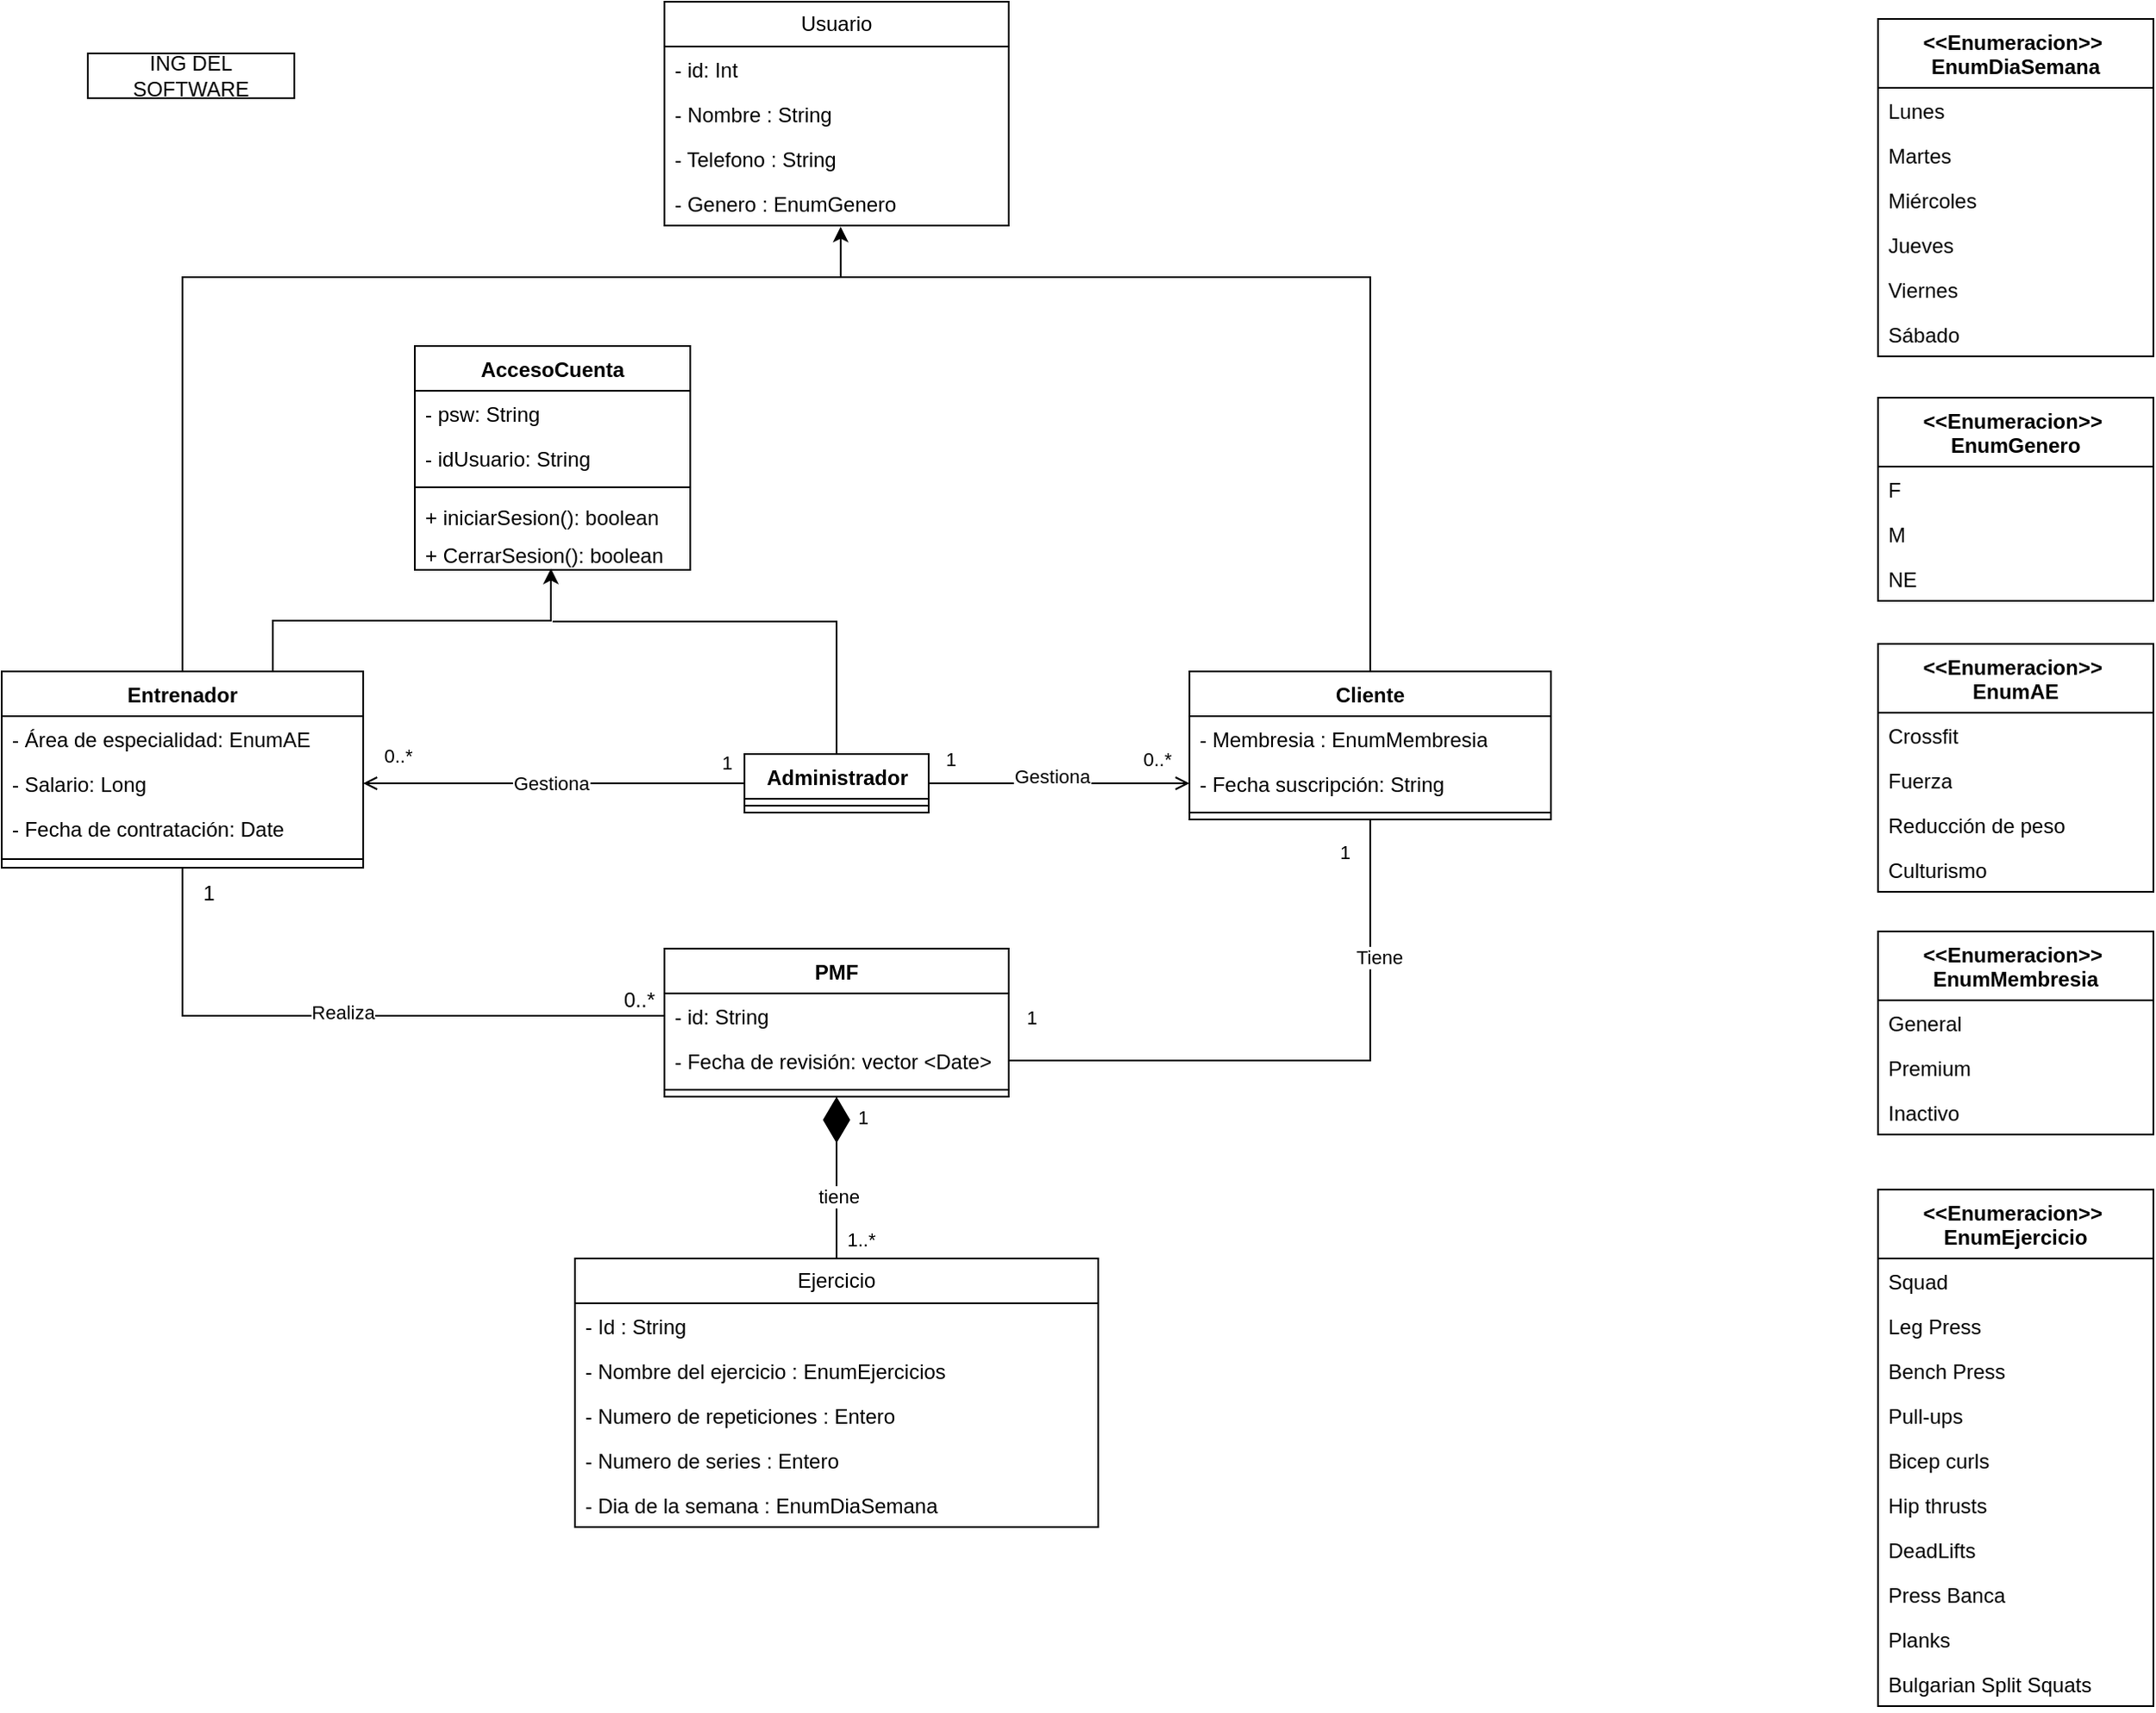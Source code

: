 <mxfile version="24.7.17">
  <diagram name="Página-1" id="NoEmDym8T3x_JT7Sxo6F">
    <mxGraphModel grid="1" page="1" gridSize="10" guides="1" tooltips="1" connect="1" arrows="1" fold="1" pageScale="1" pageWidth="827" pageHeight="1169" math="0" shadow="0">
      <root>
        <mxCell id="0" />
        <mxCell id="1" parent="0" />
        <mxCell id="7DgDgAJp-ZZ8L2QRUjgb-1" value="Usuario" style="swimlane;fontStyle=0;childLayout=stackLayout;horizontal=1;startSize=26;fillColor=none;horizontalStack=0;resizeParent=1;resizeParentMax=0;resizeLast=0;collapsible=1;marginBottom=0;whiteSpace=wrap;html=1;" vertex="1" parent="1">
          <mxGeometry x="-375" y="33" width="200" height="130" as="geometry" />
        </mxCell>
        <mxCell id="7DgDgAJp-ZZ8L2QRUjgb-38" value="- id: Int" style="text;strokeColor=none;fillColor=none;align=left;verticalAlign=top;spacingLeft=4;spacingRight=4;overflow=hidden;rotatable=0;points=[[0,0.5],[1,0.5]];portConstraint=eastwest;whiteSpace=wrap;html=1;" vertex="1" parent="7DgDgAJp-ZZ8L2QRUjgb-1">
          <mxGeometry y="26" width="200" height="26" as="geometry" />
        </mxCell>
        <mxCell id="7DgDgAJp-ZZ8L2QRUjgb-2" value="- Nombre : String" style="text;strokeColor=none;fillColor=none;align=left;verticalAlign=top;spacingLeft=4;spacingRight=4;overflow=hidden;rotatable=0;points=[[0,0.5],[1,0.5]];portConstraint=eastwest;whiteSpace=wrap;html=1;" vertex="1" parent="7DgDgAJp-ZZ8L2QRUjgb-1">
          <mxGeometry y="52" width="200" height="26" as="geometry" />
        </mxCell>
        <mxCell id="7DgDgAJp-ZZ8L2QRUjgb-37" value="- Telefono : String" style="text;strokeColor=none;fillColor=none;align=left;verticalAlign=top;spacingLeft=4;spacingRight=4;overflow=hidden;rotatable=0;points=[[0,0.5],[1,0.5]];portConstraint=eastwest;whiteSpace=wrap;html=1;" vertex="1" parent="7DgDgAJp-ZZ8L2QRUjgb-1">
          <mxGeometry y="78" width="200" height="26" as="geometry" />
        </mxCell>
        <mxCell id="9O9s9S7k72ydT3ChRUkx-1" value="- Genero : EnumGenero" style="text;strokeColor=none;fillColor=none;align=left;verticalAlign=top;spacingLeft=4;spacingRight=4;overflow=hidden;rotatable=0;points=[[0,0.5],[1,0.5]];portConstraint=eastwest;whiteSpace=wrap;html=1;" vertex="1" parent="7DgDgAJp-ZZ8L2QRUjgb-1">
          <mxGeometry y="104" width="200" height="26" as="geometry" />
        </mxCell>
        <mxCell id="7DgDgAJp-ZZ8L2QRUjgb-64" style="edgeStyle=orthogonalEdgeStyle;rounded=0;orthogonalLoop=1;jettySize=auto;html=1;startArrow=none;startFill=0;endArrow=open;endFill=0;entryX=1;entryY=0.5;entryDx=0;entryDy=0;exitX=0;exitY=0.5;exitDx=0;exitDy=0;" edge="1" parent="1" source="yD1GrySNkV5dJKzf1DpW-14" target="aeTVmqD48wDvW3vEy07L-8">
          <mxGeometry relative="1" as="geometry">
            <mxPoint x="-438.05" y="564.836" as="sourcePoint" />
            <mxPoint x="-548.32" y="565.042" as="targetPoint" />
            <Array as="points">
              <mxPoint x="-430" y="487" />
              <mxPoint x="-430" y="487" />
            </Array>
          </mxGeometry>
        </mxCell>
        <mxCell id="7DgDgAJp-ZZ8L2QRUjgb-65" value="Gestiona" style="edgeLabel;html=1;align=center;verticalAlign=middle;resizable=0;points=[];" connectable="0" vertex="1" parent="7DgDgAJp-ZZ8L2QRUjgb-64">
          <mxGeometry x="0.099" y="-1" relative="1" as="geometry">
            <mxPoint x="9" y="1" as="offset" />
          </mxGeometry>
        </mxCell>
        <mxCell id="7DgDgAJp-ZZ8L2QRUjgb-68" value="0..*" style="edgeLabel;html=1;align=center;verticalAlign=middle;resizable=0;points=[];" connectable="0" vertex="1" parent="7DgDgAJp-ZZ8L2QRUjgb-64">
          <mxGeometry x="0.737" y="-1" relative="1" as="geometry">
            <mxPoint x="-9" y="-15" as="offset" />
          </mxGeometry>
        </mxCell>
        <mxCell id="7DgDgAJp-ZZ8L2QRUjgb-69" value="1" style="edgeLabel;html=1;align=center;verticalAlign=middle;resizable=0;points=[];" connectable="0" vertex="1" parent="7DgDgAJp-ZZ8L2QRUjgb-64">
          <mxGeometry x="-0.827" y="-1" relative="1" as="geometry">
            <mxPoint x="8" y="-11" as="offset" />
          </mxGeometry>
        </mxCell>
        <mxCell id="7DgDgAJp-ZZ8L2QRUjgb-109" style="edgeStyle=orthogonalEdgeStyle;rounded=0;orthogonalLoop=1;jettySize=auto;html=1;endArrow=none;endFill=0;exitX=0.5;exitY=0;exitDx=0;exitDy=0;" edge="1" parent="1" source="PGe-2l_ORnYyUQcEOk1B-2">
          <mxGeometry relative="1" as="geometry">
            <mxPoint x="-290" y="193" as="targetPoint" />
            <mxPoint x="150" y="259" as="sourcePoint" />
            <Array as="points">
              <mxPoint x="35" y="193" />
            </Array>
          </mxGeometry>
        </mxCell>
        <mxCell id="7DgDgAJp-ZZ8L2QRUjgb-39" value="&amp;lt;&amp;lt;Enumeracion&amp;gt;&amp;gt;&amp;nbsp;&lt;div&gt;EnumGenero&lt;/div&gt;" style="swimlane;fontStyle=1;align=center;verticalAlign=top;childLayout=stackLayout;horizontal=1;startSize=40;horizontalStack=0;resizeParent=1;resizeParentMax=0;resizeLast=0;collapsible=1;marginBottom=0;whiteSpace=wrap;html=1;" vertex="1" parent="1">
          <mxGeometry x="330" y="263" width="160" height="118" as="geometry" />
        </mxCell>
        <mxCell id="7DgDgAJp-ZZ8L2QRUjgb-40" value="F" style="text;strokeColor=none;fillColor=none;align=left;verticalAlign=top;spacingLeft=4;spacingRight=4;overflow=hidden;rotatable=0;points=[[0,0.5],[1,0.5]];portConstraint=eastwest;whiteSpace=wrap;html=1;" vertex="1" parent="7DgDgAJp-ZZ8L2QRUjgb-39">
          <mxGeometry y="40" width="160" height="26" as="geometry" />
        </mxCell>
        <mxCell id="7DgDgAJp-ZZ8L2QRUjgb-42" value="M" style="text;strokeColor=none;fillColor=none;align=left;verticalAlign=top;spacingLeft=4;spacingRight=4;overflow=hidden;rotatable=0;points=[[0,0.5],[1,0.5]];portConstraint=eastwest;whiteSpace=wrap;html=1;" vertex="1" parent="7DgDgAJp-ZZ8L2QRUjgb-39">
          <mxGeometry y="66" width="160" height="26" as="geometry" />
        </mxCell>
        <mxCell id="7DgDgAJp-ZZ8L2QRUjgb-43" value="NE" style="text;strokeColor=none;fillColor=none;align=left;verticalAlign=top;spacingLeft=4;spacingRight=4;overflow=hidden;rotatable=0;points=[[0,0.5],[1,0.5]];portConstraint=eastwest;whiteSpace=wrap;html=1;" vertex="1" parent="7DgDgAJp-ZZ8L2QRUjgb-39">
          <mxGeometry y="92" width="160" height="26" as="geometry" />
        </mxCell>
        <mxCell id="7DgDgAJp-ZZ8L2QRUjgb-44" value="&amp;lt;&amp;lt;Enumeracion&amp;gt;&amp;gt;&amp;nbsp;&lt;div&gt;EnumAE&lt;/div&gt;" style="swimlane;fontStyle=1;align=center;verticalAlign=top;childLayout=stackLayout;horizontal=1;startSize=40;horizontalStack=0;resizeParent=1;resizeParentMax=0;resizeLast=0;collapsible=1;marginBottom=0;whiteSpace=wrap;html=1;" vertex="1" parent="1">
          <mxGeometry x="330" y="406" width="160" height="144" as="geometry" />
        </mxCell>
        <mxCell id="7DgDgAJp-ZZ8L2QRUjgb-45" value="Crossfit" style="text;strokeColor=none;fillColor=none;align=left;verticalAlign=top;spacingLeft=4;spacingRight=4;overflow=hidden;rotatable=0;points=[[0,0.5],[1,0.5]];portConstraint=eastwest;whiteSpace=wrap;html=1;" vertex="1" parent="7DgDgAJp-ZZ8L2QRUjgb-44">
          <mxGeometry y="40" width="160" height="26" as="geometry" />
        </mxCell>
        <mxCell id="7DgDgAJp-ZZ8L2QRUjgb-46" value="Fuerza" style="text;strokeColor=none;fillColor=none;align=left;verticalAlign=top;spacingLeft=4;spacingRight=4;overflow=hidden;rotatable=0;points=[[0,0.5],[1,0.5]];portConstraint=eastwest;whiteSpace=wrap;html=1;" vertex="1" parent="7DgDgAJp-ZZ8L2QRUjgb-44">
          <mxGeometry y="66" width="160" height="26" as="geometry" />
        </mxCell>
        <mxCell id="7DgDgAJp-ZZ8L2QRUjgb-47" value="Reducción de peso" style="text;strokeColor=none;fillColor=none;align=left;verticalAlign=top;spacingLeft=4;spacingRight=4;overflow=hidden;rotatable=0;points=[[0,0.5],[1,0.5]];portConstraint=eastwest;whiteSpace=wrap;html=1;" vertex="1" parent="7DgDgAJp-ZZ8L2QRUjgb-44">
          <mxGeometry y="92" width="160" height="26" as="geometry" />
        </mxCell>
        <mxCell id="7DgDgAJp-ZZ8L2QRUjgb-48" value="Culturismo" style="text;strokeColor=none;fillColor=none;align=left;verticalAlign=top;spacingLeft=4;spacingRight=4;overflow=hidden;rotatable=0;points=[[0,0.5],[1,0.5]];portConstraint=eastwest;whiteSpace=wrap;html=1;" vertex="1" parent="7DgDgAJp-ZZ8L2QRUjgb-44">
          <mxGeometry y="118" width="160" height="26" as="geometry" />
        </mxCell>
        <mxCell id="7DgDgAJp-ZZ8L2QRUjgb-75" style="edgeStyle=orthogonalEdgeStyle;rounded=0;orthogonalLoop=1;jettySize=auto;html=1;entryX=0;entryY=0.5;entryDx=0;entryDy=0;endArrow=open;endFill=0;exitX=1;exitY=0.5;exitDx=0;exitDy=0;" edge="1" parent="1" source="yD1GrySNkV5dJKzf1DpW-14">
          <mxGeometry relative="1" as="geometry">
            <mxPoint x="-84.2" y="573.338" as="sourcePoint" />
            <mxPoint x="-70" y="487" as="targetPoint" />
            <Array as="points">
              <mxPoint x="-140" y="487" />
              <mxPoint x="-140" y="487" />
            </Array>
          </mxGeometry>
        </mxCell>
        <mxCell id="7DgDgAJp-ZZ8L2QRUjgb-76" value="Gestiona" style="edgeLabel;html=1;align=center;verticalAlign=middle;resizable=0;points=[];" connectable="0" vertex="1" parent="7DgDgAJp-ZZ8L2QRUjgb-75">
          <mxGeometry x="0.009" y="1" relative="1" as="geometry">
            <mxPoint x="-5" y="-3" as="offset" />
          </mxGeometry>
        </mxCell>
        <mxCell id="7DgDgAJp-ZZ8L2QRUjgb-77" value="1" style="edgeLabel;html=1;align=center;verticalAlign=middle;resizable=0;points=[];" connectable="0" vertex="1" parent="7DgDgAJp-ZZ8L2QRUjgb-75">
          <mxGeometry x="-0.857" y="1" relative="1" as="geometry">
            <mxPoint x="1" y="-13" as="offset" />
          </mxGeometry>
        </mxCell>
        <mxCell id="7DgDgAJp-ZZ8L2QRUjgb-78" value="0..*" style="edgeLabel;html=1;align=center;verticalAlign=middle;resizable=0;points=[];" connectable="0" vertex="1" parent="7DgDgAJp-ZZ8L2QRUjgb-75">
          <mxGeometry x="0.73" relative="1" as="geometry">
            <mxPoint x="1" y="-14" as="offset" />
          </mxGeometry>
        </mxCell>
        <mxCell id="4cskRmlaPrXoLwZwChlX-1" value="&lt;span id=&quot;docs-internal-guid-e8e51dc0-7fff-010a-bec2-989144355dfe&quot;&gt;&lt;span style=&quot;background-color: transparent; font-variant-numeric: normal; font-variant-east-asian: normal; font-variant-alternates: normal; font-variant-position: normal; vertical-align: baseline; white-space-collapse: preserve;&quot;&gt;&lt;font style=&quot;font-size: 12px;&quot; face=&quot;Helvetica&quot;&gt;Ejercicio&lt;/font&gt;&lt;/span&gt;&lt;/span&gt;" style="swimlane;fontStyle=0;childLayout=stackLayout;horizontal=1;startSize=26;fillColor=none;horizontalStack=0;resizeParent=1;resizeParentMax=0;resizeLast=0;collapsible=1;marginBottom=0;whiteSpace=wrap;html=1;" vertex="1" parent="1">
          <mxGeometry x="-427" y="763" width="304" height="156" as="geometry" />
        </mxCell>
        <mxCell id="xcdbg_x7ucZcBdXLwrzQ-1" value="- Id : String" style="text;strokeColor=none;fillColor=none;align=left;verticalAlign=top;spacingLeft=4;spacingRight=4;overflow=hidden;rotatable=0;points=[[0,0.5],[1,0.5]];portConstraint=eastwest;whiteSpace=wrap;html=1;" vertex="1" parent="4cskRmlaPrXoLwZwChlX-1">
          <mxGeometry y="26" width="304" height="26" as="geometry" />
        </mxCell>
        <mxCell id="4cskRmlaPrXoLwZwChlX-2" value="- Nombre del ejercicio : EnumEjercicios" style="text;strokeColor=none;fillColor=none;align=left;verticalAlign=top;spacingLeft=4;spacingRight=4;overflow=hidden;rotatable=0;points=[[0,0.5],[1,0.5]];portConstraint=eastwest;whiteSpace=wrap;html=1;" vertex="1" parent="4cskRmlaPrXoLwZwChlX-1">
          <mxGeometry y="52" width="304" height="26" as="geometry" />
        </mxCell>
        <mxCell id="4cskRmlaPrXoLwZwChlX-4" value="- Numero de repeticiones : Entero" style="text;strokeColor=none;fillColor=none;align=left;verticalAlign=top;spacingLeft=4;spacingRight=4;overflow=hidden;rotatable=0;points=[[0,0.5],[1,0.5]];portConstraint=eastwest;whiteSpace=wrap;html=1;" vertex="1" parent="4cskRmlaPrXoLwZwChlX-1">
          <mxGeometry y="78" width="304" height="26" as="geometry" />
        </mxCell>
        <mxCell id="4cskRmlaPrXoLwZwChlX-5" value="- Numero de series : Entero" style="text;strokeColor=none;fillColor=none;align=left;verticalAlign=top;spacingLeft=4;spacingRight=4;overflow=hidden;rotatable=0;points=[[0,0.5],[1,0.5]];portConstraint=eastwest;whiteSpace=wrap;html=1;" vertex="1" parent="4cskRmlaPrXoLwZwChlX-1">
          <mxGeometry y="104" width="304" height="26" as="geometry" />
        </mxCell>
        <mxCell id="xcdbg_x7ucZcBdXLwrzQ-2" value="- Dia de la semana : EnumDiaSemana" style="text;strokeColor=none;fillColor=none;align=left;verticalAlign=top;spacingLeft=4;spacingRight=4;overflow=hidden;rotatable=0;points=[[0,0.5],[1,0.5]];portConstraint=eastwest;whiteSpace=wrap;html=1;" vertex="1" parent="4cskRmlaPrXoLwZwChlX-1">
          <mxGeometry y="130" width="304" height="26" as="geometry" />
        </mxCell>
        <mxCell id="4cskRmlaPrXoLwZwChlX-13" value="" style="endArrow=diamondThin;endFill=1;endSize=24;html=1;rounded=0;entryX=0.5;entryY=1;entryDx=0;entryDy=0;exitX=0.5;exitY=0;exitDx=0;exitDy=0;" edge="1" parent="1" source="4cskRmlaPrXoLwZwChlX-1" target="l2FIG3eYDslee5MTGRL1-30">
          <mxGeometry width="160" relative="1" as="geometry">
            <mxPoint x="-430" y="878" as="sourcePoint" />
            <mxPoint x="-285" y="837" as="targetPoint" />
          </mxGeometry>
        </mxCell>
        <mxCell id="4cskRmlaPrXoLwZwChlX-14" value="tiene" style="edgeLabel;html=1;align=center;verticalAlign=middle;resizable=0;points=[];" connectable="0" vertex="1" parent="4cskRmlaPrXoLwZwChlX-13">
          <mxGeometry x="-0.239" y="-1" relative="1" as="geometry">
            <mxPoint as="offset" />
          </mxGeometry>
        </mxCell>
        <mxCell id="4cskRmlaPrXoLwZwChlX-15" value="1..*" style="edgeLabel;html=1;align=center;verticalAlign=middle;resizable=0;points=[];" connectable="0" vertex="1" parent="4cskRmlaPrXoLwZwChlX-13">
          <mxGeometry x="-0.724" relative="1" as="geometry">
            <mxPoint x="14" y="2" as="offset" />
          </mxGeometry>
        </mxCell>
        <mxCell id="4cskRmlaPrXoLwZwChlX-16" value="1" style="edgeLabel;html=1;align=center;verticalAlign=middle;resizable=0;points=[];" connectable="0" vertex="1" parent="4cskRmlaPrXoLwZwChlX-13">
          <mxGeometry x="0.212" relative="1" as="geometry">
            <mxPoint x="15" y="-25" as="offset" />
          </mxGeometry>
        </mxCell>
        <mxCell id="xcdbg_x7ucZcBdXLwrzQ-3" value="&amp;lt;&amp;lt;Enumeracion&amp;gt;&amp;gt;&amp;nbsp;&lt;div&gt;EnumDiaSemana&lt;/div&gt;" style="swimlane;fontStyle=1;align=center;verticalAlign=top;childLayout=stackLayout;horizontal=1;startSize=40;horizontalStack=0;resizeParent=1;resizeParentMax=0;resizeLast=0;collapsible=1;marginBottom=0;whiteSpace=wrap;html=1;" vertex="1" parent="1">
          <mxGeometry x="330" y="43" width="160" height="196" as="geometry" />
        </mxCell>
        <mxCell id="xcdbg_x7ucZcBdXLwrzQ-4" value="Lunes" style="text;strokeColor=none;fillColor=none;align=left;verticalAlign=top;spacingLeft=4;spacingRight=4;overflow=hidden;rotatable=0;points=[[0,0.5],[1,0.5]];portConstraint=eastwest;whiteSpace=wrap;html=1;" vertex="1" parent="xcdbg_x7ucZcBdXLwrzQ-3">
          <mxGeometry y="40" width="160" height="26" as="geometry" />
        </mxCell>
        <mxCell id="xcdbg_x7ucZcBdXLwrzQ-5" value="Martes" style="text;strokeColor=none;fillColor=none;align=left;verticalAlign=top;spacingLeft=4;spacingRight=4;overflow=hidden;rotatable=0;points=[[0,0.5],[1,0.5]];portConstraint=eastwest;whiteSpace=wrap;html=1;" vertex="1" parent="xcdbg_x7ucZcBdXLwrzQ-3">
          <mxGeometry y="66" width="160" height="26" as="geometry" />
        </mxCell>
        <mxCell id="xcdbg_x7ucZcBdXLwrzQ-6" value="Miércoles" style="text;strokeColor=none;fillColor=none;align=left;verticalAlign=top;spacingLeft=4;spacingRight=4;overflow=hidden;rotatable=0;points=[[0,0.5],[1,0.5]];portConstraint=eastwest;whiteSpace=wrap;html=1;" vertex="1" parent="xcdbg_x7ucZcBdXLwrzQ-3">
          <mxGeometry y="92" width="160" height="26" as="geometry" />
        </mxCell>
        <mxCell id="xcdbg_x7ucZcBdXLwrzQ-7" value="Jueves" style="text;strokeColor=none;fillColor=none;align=left;verticalAlign=top;spacingLeft=4;spacingRight=4;overflow=hidden;rotatable=0;points=[[0,0.5],[1,0.5]];portConstraint=eastwest;whiteSpace=wrap;html=1;" vertex="1" parent="xcdbg_x7ucZcBdXLwrzQ-3">
          <mxGeometry y="118" width="160" height="26" as="geometry" />
        </mxCell>
        <mxCell id="xcdbg_x7ucZcBdXLwrzQ-8" value="Viernes" style="text;strokeColor=none;fillColor=none;align=left;verticalAlign=top;spacingLeft=4;spacingRight=4;overflow=hidden;rotatable=0;points=[[0,0.5],[1,0.5]];portConstraint=eastwest;whiteSpace=wrap;html=1;" vertex="1" parent="xcdbg_x7ucZcBdXLwrzQ-3">
          <mxGeometry y="144" width="160" height="26" as="geometry" />
        </mxCell>
        <mxCell id="xcdbg_x7ucZcBdXLwrzQ-9" value="Sábado" style="text;strokeColor=none;fillColor=none;align=left;verticalAlign=top;spacingLeft=4;spacingRight=4;overflow=hidden;rotatable=0;points=[[0,0.5],[1,0.5]];portConstraint=eastwest;whiteSpace=wrap;html=1;" vertex="1" parent="xcdbg_x7ucZcBdXLwrzQ-3">
          <mxGeometry y="170" width="160" height="26" as="geometry" />
        </mxCell>
        <mxCell id="xAGFhRrVGLKMyepYp5uR-1" style="edgeStyle=orthogonalEdgeStyle;rounded=0;orthogonalLoop=1;jettySize=auto;html=1;endArrow=none;endFill=0;entryX=0.5;entryY=1;entryDx=0;entryDy=0;exitX=1;exitY=0.5;exitDx=0;exitDy=0;" edge="1" parent="1" source="l2FIG3eYDslee5MTGRL1-31" target="PGe-2l_ORnYyUQcEOk1B-2">
          <mxGeometry relative="1" as="geometry">
            <mxPoint x="147.52" y="549.86" as="targetPoint" />
            <Array as="points">
              <mxPoint x="35" y="648" />
            </Array>
            <mxPoint x="-174.2" y="687.798" as="sourcePoint" />
          </mxGeometry>
        </mxCell>
        <mxCell id="xAGFhRrVGLKMyepYp5uR-2" value="Tiene" style="edgeLabel;html=1;align=center;verticalAlign=middle;resizable=0;points=[];" connectable="0" vertex="1" parent="xAGFhRrVGLKMyepYp5uR-1">
          <mxGeometry x="0.377" y="-2" relative="1" as="geometry">
            <mxPoint x="3" y="-29" as="offset" />
          </mxGeometry>
        </mxCell>
        <mxCell id="xAGFhRrVGLKMyepYp5uR-3" value="1" style="edgeLabel;html=1;align=center;verticalAlign=middle;resizable=0;points=[];" connectable="0" vertex="1" parent="xAGFhRrVGLKMyepYp5uR-1">
          <mxGeometry x="0.935" y="-1" relative="1" as="geometry">
            <mxPoint x="-16" y="7" as="offset" />
          </mxGeometry>
        </mxCell>
        <mxCell id="xAGFhRrVGLKMyepYp5uR-4" value="1" style="edgeLabel;html=1;align=center;verticalAlign=middle;resizable=0;points=[];" connectable="0" vertex="1" parent="xAGFhRrVGLKMyepYp5uR-1">
          <mxGeometry x="-0.931" y="-1" relative="1" as="geometry">
            <mxPoint x="1" y="-26" as="offset" />
          </mxGeometry>
        </mxCell>
        <mxCell id="xAGFhRrVGLKMyepYp5uR-5" value="&amp;lt;&amp;lt;Enumeracion&amp;gt;&amp;gt;&amp;nbsp;&lt;div&gt;EnumMembresia&lt;/div&gt;" style="swimlane;fontStyle=1;align=center;verticalAlign=top;childLayout=stackLayout;horizontal=1;startSize=40;horizontalStack=0;resizeParent=1;resizeParentMax=0;resizeLast=0;collapsible=1;marginBottom=0;whiteSpace=wrap;html=1;" vertex="1" parent="1">
          <mxGeometry x="330" y="573" width="160" height="118" as="geometry" />
        </mxCell>
        <mxCell id="xAGFhRrVGLKMyepYp5uR-6" value="General" style="text;strokeColor=none;fillColor=none;align=left;verticalAlign=top;spacingLeft=4;spacingRight=4;overflow=hidden;rotatable=0;points=[[0,0.5],[1,0.5]];portConstraint=eastwest;whiteSpace=wrap;html=1;" vertex="1" parent="xAGFhRrVGLKMyepYp5uR-5">
          <mxGeometry y="40" width="160" height="26" as="geometry" />
        </mxCell>
        <mxCell id="xAGFhRrVGLKMyepYp5uR-7" value="Premium" style="text;strokeColor=none;fillColor=none;align=left;verticalAlign=top;spacingLeft=4;spacingRight=4;overflow=hidden;rotatable=0;points=[[0,0.5],[1,0.5]];portConstraint=eastwest;whiteSpace=wrap;html=1;" vertex="1" parent="xAGFhRrVGLKMyepYp5uR-5">
          <mxGeometry y="66" width="160" height="26" as="geometry" />
        </mxCell>
        <mxCell id="PGe-2l_ORnYyUQcEOk1B-1" value="Inactivo" style="text;strokeColor=none;fillColor=none;align=left;verticalAlign=top;spacingLeft=4;spacingRight=4;overflow=hidden;rotatable=0;points=[[0,0.5],[1,0.5]];portConstraint=eastwest;whiteSpace=wrap;html=1;" vertex="1" parent="xAGFhRrVGLKMyepYp5uR-5">
          <mxGeometry y="92" width="160" height="26" as="geometry" />
        </mxCell>
        <mxCell id="Orh5wPGZt2oU2zoWEbcS-4" style="edgeStyle=orthogonalEdgeStyle;rounded=0;orthogonalLoop=1;jettySize=auto;html=1;endArrow=none;endFill=0;" edge="1" parent="1" source="yD1GrySNkV5dJKzf1DpW-14">
          <mxGeometry relative="1" as="geometry">
            <mxPoint x="-440" y="393" as="targetPoint" />
            <Array as="points">
              <mxPoint x="-275" y="393" />
            </Array>
          </mxGeometry>
        </mxCell>
        <mxCell id="yD1GrySNkV5dJKzf1DpW-14" value="Administrador" style="swimlane;fontStyle=1;align=center;verticalAlign=top;childLayout=stackLayout;horizontal=1;startSize=26;horizontalStack=0;resizeParent=1;resizeParentMax=0;resizeLast=0;collapsible=1;marginBottom=0;whiteSpace=wrap;html=1;" vertex="1" parent="1">
          <mxGeometry x="-328.5" y="470" width="107" height="34" as="geometry" />
        </mxCell>
        <mxCell id="yD1GrySNkV5dJKzf1DpW-16" value="" style="line;strokeWidth=1;fillColor=none;align=left;verticalAlign=middle;spacingTop=-1;spacingLeft=3;spacingRight=3;rotatable=0;labelPosition=right;points=[];portConstraint=eastwest;strokeColor=inherit;" vertex="1" parent="yD1GrySNkV5dJKzf1DpW-14">
          <mxGeometry y="26" width="107" height="8" as="geometry" />
        </mxCell>
        <mxCell id="PGe-2l_ORnYyUQcEOk1B-2" value="Cliente" style="swimlane;fontStyle=1;align=center;verticalAlign=top;childLayout=stackLayout;horizontal=1;startSize=26;horizontalStack=0;resizeParent=1;resizeParentMax=0;resizeLast=0;collapsible=1;marginBottom=0;whiteSpace=wrap;html=1;" vertex="1" parent="1">
          <mxGeometry x="-70" y="422" width="210" height="86" as="geometry" />
        </mxCell>
        <mxCell id="PGe-2l_ORnYyUQcEOk1B-8" value="- Membresia : EnumMembresia" style="text;strokeColor=none;fillColor=none;align=left;verticalAlign=top;spacingLeft=4;spacingRight=4;overflow=hidden;rotatable=0;points=[[0,0.5],[1,0.5]];portConstraint=eastwest;whiteSpace=wrap;html=1;" vertex="1" parent="PGe-2l_ORnYyUQcEOk1B-2">
          <mxGeometry y="26" width="210" height="26" as="geometry" />
        </mxCell>
        <mxCell id="_cmF386riDA9ReXQvAPc-2" value="- Fecha suscripción: String" style="text;strokeColor=none;fillColor=none;align=left;verticalAlign=top;spacingLeft=4;spacingRight=4;overflow=hidden;rotatable=0;points=[[0,0.5],[1,0.5]];portConstraint=eastwest;whiteSpace=wrap;html=1;" vertex="1" parent="PGe-2l_ORnYyUQcEOk1B-2">
          <mxGeometry y="52" width="210" height="26" as="geometry" />
        </mxCell>
        <mxCell id="PGe-2l_ORnYyUQcEOk1B-4" value="" style="line;strokeWidth=1;fillColor=none;align=left;verticalAlign=middle;spacingTop=-1;spacingLeft=3;spacingRight=3;rotatable=0;labelPosition=right;points=[];portConstraint=eastwest;strokeColor=inherit;" vertex="1" parent="PGe-2l_ORnYyUQcEOk1B-2">
          <mxGeometry y="78" width="210" height="8" as="geometry" />
        </mxCell>
        <mxCell id="aeTVmqD48wDvW3vEy07L-2" value="Entrenador" style="swimlane;fontStyle=1;align=center;verticalAlign=top;childLayout=stackLayout;horizontal=1;startSize=26;horizontalStack=0;resizeParent=1;resizeParentMax=0;resizeLast=0;collapsible=1;marginBottom=0;whiteSpace=wrap;html=1;" vertex="1" parent="1">
          <mxGeometry x="-760" y="422" width="210" height="114" as="geometry" />
        </mxCell>
        <mxCell id="aeTVmqD48wDvW3vEy07L-3" value="- Área de especialidad: EnumAE" style="text;strokeColor=none;fillColor=none;align=left;verticalAlign=top;spacingLeft=4;spacingRight=4;overflow=hidden;rotatable=0;points=[[0,0.5],[1,0.5]];portConstraint=eastwest;whiteSpace=wrap;html=1;" vertex="1" parent="aeTVmqD48wDvW3vEy07L-2">
          <mxGeometry y="26" width="210" height="26" as="geometry" />
        </mxCell>
        <mxCell id="aeTVmqD48wDvW3vEy07L-8" value="- Salario: Long" style="text;strokeColor=none;fillColor=none;align=left;verticalAlign=top;spacingLeft=4;spacingRight=4;overflow=hidden;rotatable=0;points=[[0,0.5],[1,0.5]];portConstraint=eastwest;whiteSpace=wrap;html=1;" vertex="1" parent="aeTVmqD48wDvW3vEy07L-2">
          <mxGeometry y="52" width="210" height="26" as="geometry" />
        </mxCell>
        <mxCell id="aeTVmqD48wDvW3vEy07L-7" value="- Fecha de contratación: Date" style="text;strokeColor=none;fillColor=none;align=left;verticalAlign=top;spacingLeft=4;spacingRight=4;overflow=hidden;rotatable=0;points=[[0,0.5],[1,0.5]];portConstraint=eastwest;whiteSpace=wrap;html=1;" vertex="1" parent="aeTVmqD48wDvW3vEy07L-2">
          <mxGeometry y="78" width="210" height="26" as="geometry" />
        </mxCell>
        <mxCell id="aeTVmqD48wDvW3vEy07L-4" value="" style="line;strokeWidth=1;fillColor=none;align=left;verticalAlign=middle;spacingTop=-1;spacingLeft=3;spacingRight=3;rotatable=0;labelPosition=right;points=[];portConstraint=eastwest;strokeColor=inherit;" vertex="1" parent="aeTVmqD48wDvW3vEy07L-2">
          <mxGeometry y="104" width="210" height="10" as="geometry" />
        </mxCell>
        <mxCell id="l2FIG3eYDslee5MTGRL1-7" value="AccesoCuenta" style="swimlane;fontStyle=1;align=center;verticalAlign=top;childLayout=stackLayout;horizontal=1;startSize=26;horizontalStack=0;resizeParent=1;resizeParentMax=0;resizeLast=0;collapsible=1;marginBottom=0;whiteSpace=wrap;html=1;" vertex="1" parent="1">
          <mxGeometry x="-520" y="233" width="160" height="130" as="geometry" />
        </mxCell>
        <mxCell id="l2FIG3eYDslee5MTGRL1-8" value="- psw: String" style="text;strokeColor=none;fillColor=none;align=left;verticalAlign=top;spacingLeft=4;spacingRight=4;overflow=hidden;rotatable=0;points=[[0,0.5],[1,0.5]];portConstraint=eastwest;whiteSpace=wrap;html=1;" vertex="1" parent="l2FIG3eYDslee5MTGRL1-7">
          <mxGeometry y="26" width="160" height="26" as="geometry" />
        </mxCell>
        <mxCell id="l2FIG3eYDslee5MTGRL1-11" value="- idUsuario: String" style="text;strokeColor=none;fillColor=none;align=left;verticalAlign=top;spacingLeft=4;spacingRight=4;overflow=hidden;rotatable=0;points=[[0,0.5],[1,0.5]];portConstraint=eastwest;whiteSpace=wrap;html=1;" vertex="1" parent="l2FIG3eYDslee5MTGRL1-7">
          <mxGeometry y="52" width="160" height="26" as="geometry" />
        </mxCell>
        <mxCell id="l2FIG3eYDslee5MTGRL1-9" value="" style="line;strokeWidth=1;fillColor=none;align=left;verticalAlign=middle;spacingTop=-1;spacingLeft=3;spacingRight=3;rotatable=0;labelPosition=right;points=[];portConstraint=eastwest;strokeColor=inherit;" vertex="1" parent="l2FIG3eYDslee5MTGRL1-7">
          <mxGeometry y="78" width="160" height="8" as="geometry" />
        </mxCell>
        <mxCell id="l2FIG3eYDslee5MTGRL1-10" value="+ iniciarSesion(): boolean&lt;div&gt;&lt;br&gt;&lt;/div&gt;" style="text;strokeColor=none;fillColor=none;align=left;verticalAlign=top;spacingLeft=4;spacingRight=4;overflow=hidden;rotatable=0;points=[[0,0.5],[1,0.5]];portConstraint=eastwest;whiteSpace=wrap;html=1;" vertex="1" parent="l2FIG3eYDslee5MTGRL1-7">
          <mxGeometry y="86" width="160" height="22" as="geometry" />
        </mxCell>
        <mxCell id="bCKjbydv4XLaWoWh5i5W-4" value="+ CerrarSesion(): boolean&lt;div&gt;&lt;br&gt;&lt;/div&gt;" style="text;strokeColor=none;fillColor=none;align=left;verticalAlign=top;spacingLeft=4;spacingRight=4;overflow=hidden;rotatable=0;points=[[0,0.5],[1,0.5]];portConstraint=eastwest;whiteSpace=wrap;html=1;" vertex="1" parent="l2FIG3eYDslee5MTGRL1-7">
          <mxGeometry y="108" width="160" height="22" as="geometry" />
        </mxCell>
        <mxCell id="l2FIG3eYDslee5MTGRL1-30" value="PMF" style="swimlane;fontStyle=1;align=center;verticalAlign=top;childLayout=stackLayout;horizontal=1;startSize=26;horizontalStack=0;resizeParent=1;resizeParentMax=0;resizeLast=0;collapsible=1;marginBottom=0;whiteSpace=wrap;html=1;" vertex="1" parent="1">
          <mxGeometry x="-375" y="583" width="200" height="86" as="geometry" />
        </mxCell>
        <mxCell id="bCKjbydv4XLaWoWh5i5W-9" value="- id: String" style="text;strokeColor=none;fillColor=none;align=left;verticalAlign=top;spacingLeft=4;spacingRight=4;overflow=hidden;rotatable=0;points=[[0,0.5],[1,0.5]];portConstraint=eastwest;whiteSpace=wrap;html=1;" vertex="1" parent="l2FIG3eYDslee5MTGRL1-30">
          <mxGeometry y="26" width="200" height="26" as="geometry" />
        </mxCell>
        <mxCell id="l2FIG3eYDslee5MTGRL1-31" value="- Fecha de revisión: vector &amp;lt;Date&amp;gt;" style="text;strokeColor=none;fillColor=none;align=left;verticalAlign=top;spacingLeft=4;spacingRight=4;overflow=hidden;rotatable=0;points=[[0,0.5],[1,0.5]];portConstraint=eastwest;whiteSpace=wrap;html=1;" vertex="1" parent="l2FIG3eYDslee5MTGRL1-30">
          <mxGeometry y="52" width="200" height="26" as="geometry" />
        </mxCell>
        <mxCell id="l2FIG3eYDslee5MTGRL1-32" value="" style="line;strokeWidth=1;fillColor=none;align=left;verticalAlign=middle;spacingTop=-1;spacingLeft=3;spacingRight=3;rotatable=0;labelPosition=right;points=[];portConstraint=eastwest;strokeColor=inherit;" vertex="1" parent="l2FIG3eYDslee5MTGRL1-30">
          <mxGeometry y="78" width="200" height="8" as="geometry" />
        </mxCell>
        <mxCell id="bCKjbydv4XLaWoWh5i5W-10" value="&amp;lt;&amp;lt;Enumeracion&amp;gt;&amp;gt;&amp;nbsp;&lt;div&gt;EnumEjercicio&lt;/div&gt;" style="swimlane;fontStyle=1;align=center;verticalAlign=top;childLayout=stackLayout;horizontal=1;startSize=40;horizontalStack=0;resizeParent=1;resizeParentMax=0;resizeLast=0;collapsible=1;marginBottom=0;whiteSpace=wrap;html=1;" vertex="1" parent="1">
          <mxGeometry x="330" y="723" width="160" height="300" as="geometry" />
        </mxCell>
        <mxCell id="bCKjbydv4XLaWoWh5i5W-11" value="Squad" style="text;strokeColor=none;fillColor=none;align=left;verticalAlign=top;spacingLeft=4;spacingRight=4;overflow=hidden;rotatable=0;points=[[0,0.5],[1,0.5]];portConstraint=eastwest;whiteSpace=wrap;html=1;" vertex="1" parent="bCKjbydv4XLaWoWh5i5W-10">
          <mxGeometry y="40" width="160" height="26" as="geometry" />
        </mxCell>
        <mxCell id="bCKjbydv4XLaWoWh5i5W-13" value="Leg Press" style="text;strokeColor=none;fillColor=none;align=left;verticalAlign=top;spacingLeft=4;spacingRight=4;overflow=hidden;rotatable=0;points=[[0,0.5],[1,0.5]];portConstraint=eastwest;whiteSpace=wrap;html=1;" vertex="1" parent="bCKjbydv4XLaWoWh5i5W-10">
          <mxGeometry y="66" width="160" height="26" as="geometry" />
        </mxCell>
        <mxCell id="bCKjbydv4XLaWoWh5i5W-15" value="Bench Press" style="text;strokeColor=none;fillColor=none;align=left;verticalAlign=top;spacingLeft=4;spacingRight=4;overflow=hidden;rotatable=0;points=[[0,0.5],[1,0.5]];portConstraint=eastwest;whiteSpace=wrap;html=1;" vertex="1" parent="bCKjbydv4XLaWoWh5i5W-10">
          <mxGeometry y="92" width="160" height="26" as="geometry" />
        </mxCell>
        <mxCell id="bCKjbydv4XLaWoWh5i5W-16" value="Pull-ups" style="text;strokeColor=none;fillColor=none;align=left;verticalAlign=top;spacingLeft=4;spacingRight=4;overflow=hidden;rotatable=0;points=[[0,0.5],[1,0.5]];portConstraint=eastwest;whiteSpace=wrap;html=1;" vertex="1" parent="bCKjbydv4XLaWoWh5i5W-10">
          <mxGeometry y="118" width="160" height="26" as="geometry" />
        </mxCell>
        <mxCell id="bCKjbydv4XLaWoWh5i5W-17" value="Bicep curls" style="text;strokeColor=none;fillColor=none;align=left;verticalAlign=top;spacingLeft=4;spacingRight=4;overflow=hidden;rotatable=0;points=[[0,0.5],[1,0.5]];portConstraint=eastwest;whiteSpace=wrap;html=1;" vertex="1" parent="bCKjbydv4XLaWoWh5i5W-10">
          <mxGeometry y="144" width="160" height="26" as="geometry" />
        </mxCell>
        <mxCell id="bCKjbydv4XLaWoWh5i5W-18" value="Hip thrusts" style="text;strokeColor=none;fillColor=none;align=left;verticalAlign=top;spacingLeft=4;spacingRight=4;overflow=hidden;rotatable=0;points=[[0,0.5],[1,0.5]];portConstraint=eastwest;whiteSpace=wrap;html=1;" vertex="1" parent="bCKjbydv4XLaWoWh5i5W-10">
          <mxGeometry y="170" width="160" height="26" as="geometry" />
        </mxCell>
        <mxCell id="l2FIG3eYDslee5MTGRL1-36" value="DeadLifts" style="text;strokeColor=none;fillColor=none;align=left;verticalAlign=top;spacingLeft=4;spacingRight=4;overflow=hidden;rotatable=0;points=[[0,0.5],[1,0.5]];portConstraint=eastwest;whiteSpace=wrap;html=1;" vertex="1" parent="bCKjbydv4XLaWoWh5i5W-10">
          <mxGeometry y="196" width="160" height="26" as="geometry" />
        </mxCell>
        <mxCell id="l2FIG3eYDslee5MTGRL1-37" value="Press Banca" style="text;strokeColor=none;fillColor=none;align=left;verticalAlign=top;spacingLeft=4;spacingRight=4;overflow=hidden;rotatable=0;points=[[0,0.5],[1,0.5]];portConstraint=eastwest;whiteSpace=wrap;html=1;" vertex="1" parent="bCKjbydv4XLaWoWh5i5W-10">
          <mxGeometry y="222" width="160" height="26" as="geometry" />
        </mxCell>
        <mxCell id="bCKjbydv4XLaWoWh5i5W-21" value="Planks" style="text;strokeColor=none;fillColor=none;align=left;verticalAlign=top;spacingLeft=4;spacingRight=4;overflow=hidden;rotatable=0;points=[[0,0.5],[1,0.5]];portConstraint=eastwest;whiteSpace=wrap;html=1;" vertex="1" parent="bCKjbydv4XLaWoWh5i5W-10">
          <mxGeometry y="248" width="160" height="26" as="geometry" />
        </mxCell>
        <mxCell id="bCKjbydv4XLaWoWh5i5W-22" value="Bulgarian Split Squats&amp;nbsp;" style="text;strokeColor=none;fillColor=none;align=left;verticalAlign=top;spacingLeft=4;spacingRight=4;overflow=hidden;rotatable=0;points=[[0,0.5],[1,0.5]];portConstraint=eastwest;whiteSpace=wrap;html=1;" vertex="1" parent="bCKjbydv4XLaWoWh5i5W-10">
          <mxGeometry y="274" width="160" height="26" as="geometry" />
        </mxCell>
        <mxCell id="Orh5wPGZt2oU2zoWEbcS-2" style="edgeStyle=orthogonalEdgeStyle;rounded=0;orthogonalLoop=1;jettySize=auto;html=1;entryX=0.512;entryY=1.026;entryDx=0;entryDy=0;entryPerimeter=0;" edge="1" parent="1" source="aeTVmqD48wDvW3vEy07L-2" target="9O9s9S7k72ydT3ChRUkx-1">
          <mxGeometry relative="1" as="geometry">
            <Array as="points">
              <mxPoint x="-655" y="193" />
              <mxPoint x="-273" y="193" />
            </Array>
          </mxGeometry>
        </mxCell>
        <mxCell id="Orh5wPGZt2oU2zoWEbcS-3" style="edgeStyle=orthogonalEdgeStyle;rounded=0;orthogonalLoop=1;jettySize=auto;html=1;entryX=0.494;entryY=0.965;entryDx=0;entryDy=0;entryPerimeter=0;exitX=0.75;exitY=0;exitDx=0;exitDy=0;" edge="1" parent="1" source="aeTVmqD48wDvW3vEy07L-2" target="bCKjbydv4XLaWoWh5i5W-4">
          <mxGeometry relative="1" as="geometry" />
        </mxCell>
        <mxCell id="xSD8aZRerAF0oIqXFnuP-103" value="ING DEL SOFTWARE" style="rounded=0;whiteSpace=wrap;html=1;" vertex="1" parent="1">
          <mxGeometry x="-710" y="63" width="120" height="26" as="geometry" />
        </mxCell>
        <mxCell id="5f0Wpx9bcbGFsgwsUaQS-2" style="edgeStyle=orthogonalEdgeStyle;rounded=0;orthogonalLoop=1;jettySize=auto;html=1;entryX=0.5;entryY=1;entryDx=0;entryDy=0;startArrow=none;startFill=0;endArrow=none;endFill=0;" edge="1" parent="1" source="bCKjbydv4XLaWoWh5i5W-9" target="aeTVmqD48wDvW3vEy07L-2">
          <mxGeometry relative="1" as="geometry" />
        </mxCell>
        <mxCell id="5f0Wpx9bcbGFsgwsUaQS-4" value="Realiza" style="edgeLabel;html=1;align=center;verticalAlign=middle;resizable=0;points=[];" connectable="0" vertex="1" parent="5f0Wpx9bcbGFsgwsUaQS-2">
          <mxGeometry x="0.022" y="-2" relative="1" as="geometry">
            <mxPoint as="offset" />
          </mxGeometry>
        </mxCell>
        <mxCell id="5f0Wpx9bcbGFsgwsUaQS-3" value="0..*" style="text;html=1;align=center;verticalAlign=middle;resizable=0;points=[];autosize=1;strokeColor=none;fillColor=none;" vertex="1" parent="1">
          <mxGeometry x="-410" y="598" width="40" height="30" as="geometry" />
        </mxCell>
        <mxCell id="5f0Wpx9bcbGFsgwsUaQS-5" value="1" style="text;html=1;align=center;verticalAlign=middle;resizable=0;points=[];autosize=1;strokeColor=none;fillColor=none;" vertex="1" parent="1">
          <mxGeometry x="-655" y="536" width="30" height="30" as="geometry" />
        </mxCell>
      </root>
    </mxGraphModel>
  </diagram>
</mxfile>
